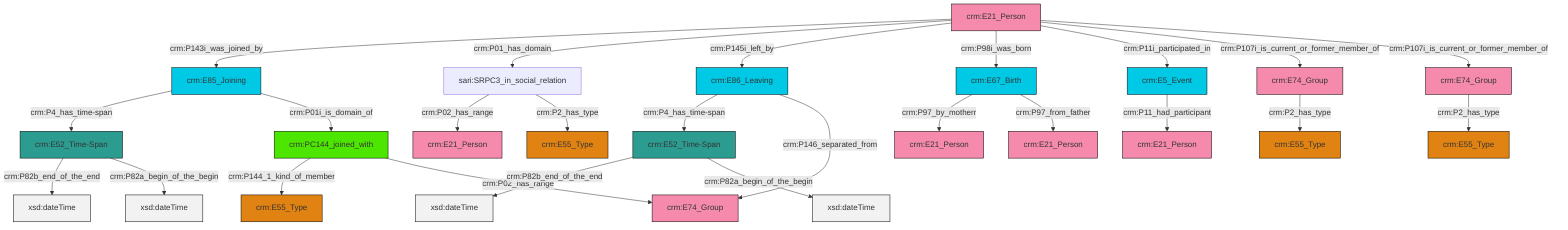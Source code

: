 graph TD
classDef Literal fill:#f2f2f2,stroke:#000000;
classDef CRM_Entity fill:#FFFFFF,stroke:#000000;
classDef Temporal_Entity fill:#00C9E6, stroke:#000000;
classDef Type fill:#E18312, stroke:#000000;
classDef Time-Span fill:#2C9C91, stroke:#000000;
classDef Appellation fill:#FFEB7F, stroke:#000000;
classDef Place fill:#008836, stroke:#000000;
classDef Persistent_Item fill:#B266B2, stroke:#000000;
classDef Conceptual_Object fill:#FFD700, stroke:#000000;
classDef Physical_Thing fill:#D2B48C, stroke:#000000;
classDef Actor fill:#f58aad, stroke:#000000;
classDef PC_Classes fill:#4ce600, stroke:#000000;
classDef Multi fill:#cccccc,stroke:#000000;

0["crm:E21_Person"]:::Actor -->|crm:P143i_was_joined_by| 1["crm:E85_Joining"]:::Temporal_Entity
4["sari:SRPC3_in_social_relation"]:::Default -->|crm:P02_has_range| 5["crm:E21_Person"]:::Actor
9["crm:PC144_joined_with"]:::PC_Classes -->|crm:P144_1_kind_of_member| 10["crm:E55_Type"]:::Type
0["crm:E21_Person"]:::Actor -->|crm:P01_has_domain| 4["sari:SRPC3_in_social_relation"]:::Default
0["crm:E21_Person"]:::Actor -->|crm:P145i_left_by| 13["crm:E86_Leaving"]:::Temporal_Entity
13["crm:E86_Leaving"]:::Temporal_Entity -->|crm:P4_has_time-span| 14["crm:E52_Time-Span"]:::Time-Span
0["crm:E21_Person"]:::Actor -->|crm:P98i_was_born| 15["crm:E67_Birth"]:::Temporal_Entity
1["crm:E85_Joining"]:::Temporal_Entity -->|crm:P4_has_time-span| 16["crm:E52_Time-Span"]:::Time-Span
0["crm:E21_Person"]:::Actor -->|crm:P11i_participated_in| 2["crm:E5_Event"]:::Temporal_Entity
15["crm:E67_Birth"]:::Temporal_Entity -->|crm:P97_by_motherr| 7["crm:E21_Person"]:::Actor
9["crm:PC144_joined_with"]:::PC_Classes -->|crm:P02_has_range| 17["crm:E74_Group"]:::Actor
13["crm:E86_Leaving"]:::Temporal_Entity -->|crm:P146_separated_from| 17["crm:E74_Group"]:::Actor
0["crm:E21_Person"]:::Actor -->|crm:P107i_is_current_or_former_member_of| 21["crm:E74_Group"]:::Actor
2["crm:E5_Event"]:::Temporal_Entity -->|crm:P11_had_participant| 22["crm:E21_Person"]:::Actor
14["crm:E52_Time-Span"]:::Time-Span -->|crm:P82b_end_of_the_end| 25[xsd:dateTime]:::Literal
28["crm:E74_Group"]:::Actor -->|crm:P2_has_type| 18["crm:E55_Type"]:::Type
15["crm:E67_Birth"]:::Temporal_Entity -->|crm:P97_from_father| 26["crm:E21_Person"]:::Actor
14["crm:E52_Time-Span"]:::Time-Span -->|crm:P82a_begin_of_the_begin| 29[xsd:dateTime]:::Literal
1["crm:E85_Joining"]:::Temporal_Entity -->|crm:P01i_is_domain_of| 9["crm:PC144_joined_with"]:::PC_Classes
16["crm:E52_Time-Span"]:::Time-Span -->|crm:P82b_end_of_the_end| 35[xsd:dateTime]:::Literal
4["sari:SRPC3_in_social_relation"]:::Default -->|crm:P2_has_type| 36["crm:E55_Type"]:::Type
21["crm:E74_Group"]:::Actor -->|crm:P2_has_type| 31["crm:E55_Type"]:::Type
16["crm:E52_Time-Span"]:::Time-Span -->|crm:P82a_begin_of_the_begin| 44[xsd:dateTime]:::Literal
0["crm:E21_Person"]:::Actor -->|crm:P107i_is_current_or_former_member_of| 28["crm:E74_Group"]:::Actor
